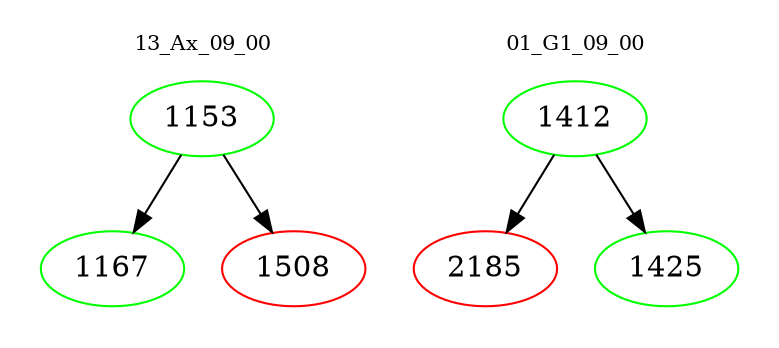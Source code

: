 digraph{
subgraph cluster_0 {
color = white
label = "13_Ax_09_00";
fontsize=10;
T0_1153 [label="1153", color="green"]
T0_1153 -> T0_1167 [color="black"]
T0_1167 [label="1167", color="green"]
T0_1153 -> T0_1508 [color="black"]
T0_1508 [label="1508", color="red"]
}
subgraph cluster_1 {
color = white
label = "01_G1_09_00";
fontsize=10;
T1_1412 [label="1412", color="green"]
T1_1412 -> T1_2185 [color="black"]
T1_2185 [label="2185", color="red"]
T1_1412 -> T1_1425 [color="black"]
T1_1425 [label="1425", color="green"]
}
}
